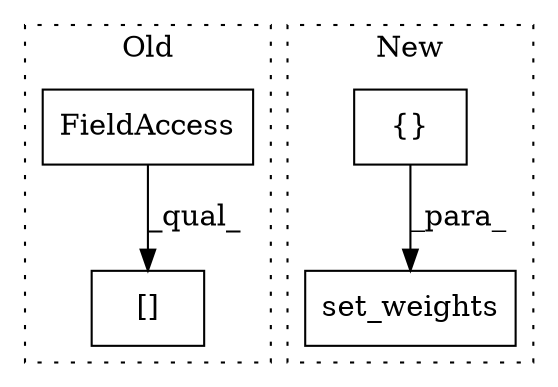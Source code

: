 digraph G {
subgraph cluster0 {
1 [label="[]" a="2" s="3622,3664" l="22,1" shape="box"];
4 [label="FieldAccess" a="22" s="3622" l="21" shape="box"];
label = "Old";
style="dotted";
}
subgraph cluster1 {
2 [label="set_weights" a="32" s="4524,4561" l="12,1" shape="box"];
3 [label="{}" a="4" s="4545,4560" l="1,1" shape="box"];
label = "New";
style="dotted";
}
3 -> 2 [label="_para_"];
4 -> 1 [label="_qual_"];
}